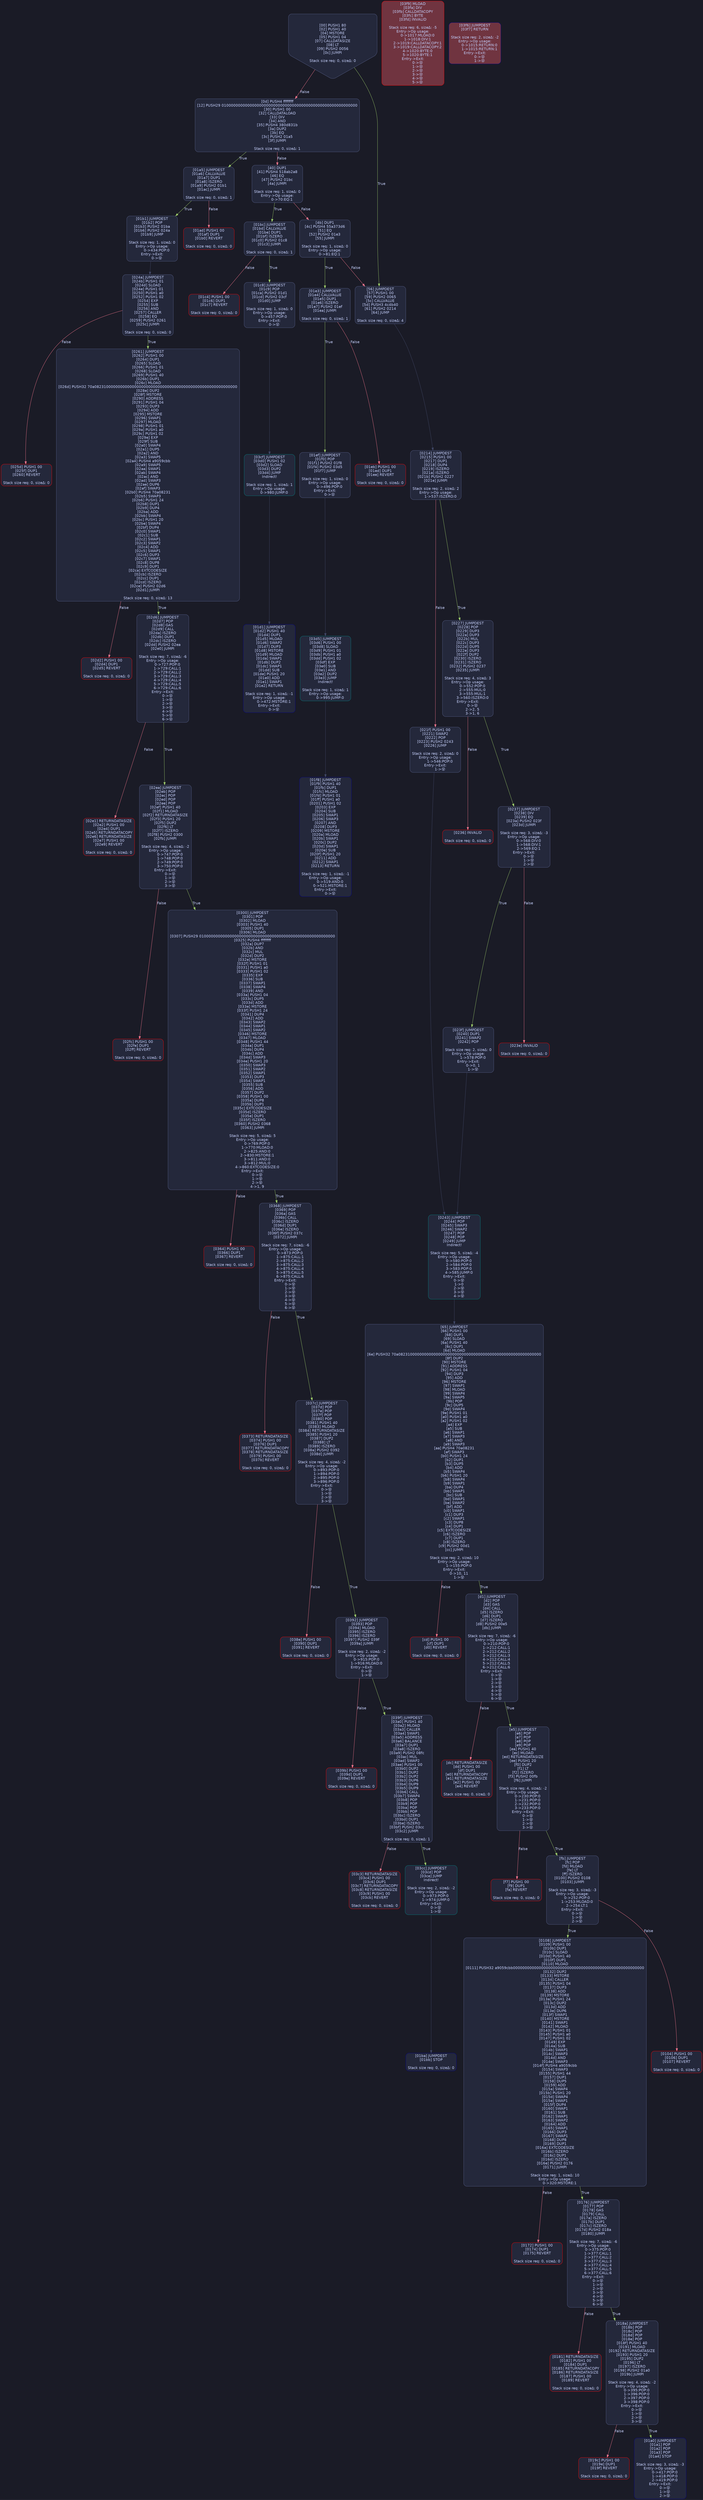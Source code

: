 digraph G {
    node [shape=box, style="filled, rounded", color="#565f89", fontcolor="#c0caf5", fontname="Helvetica", fillcolor="#24283b"];
    edge [color="#414868", fontcolor="#c0caf5", fontname="Helvetica"];
    bgcolor="#1a1b26";
    0 [ label = "[00] PUSH1 80
[02] PUSH1 40
[04] MSTORE
[05] PUSH1 04
[07] CALLDATASIZE
[08] LT
[09] PUSH2 0056
[0c] JUMPI

Stack size req: 0, sizeΔ: 0
" shape = invhouse]
    1 [ label = "[0d] PUSH4 ffffffff
[12] PUSH29 0100000000000000000000000000000000000000000000000000000000
[30] PUSH1 00
[32] CALLDATALOAD
[33] DIV
[34] AND
[35] PUSH4 380d831b
[3a] DUP2
[3b] EQ
[3c] PUSH2 01a5
[3f] JUMPI

Stack size req: 0, sizeΔ: 1
"]
    2 [ label = "[40] DUP1
[41] PUSH4 518ab2a8
[46] EQ
[47] PUSH2 01bc
[4a] JUMPI

Stack size req: 1, sizeΔ: 0
Entry->Op usage:
	0->70:EQ:1
"]
    3 [ label = "[4b] DUP1
[4c] PUSH4 55a373d6
[51] EQ
[52] PUSH2 01e3
[55] JUMPI

Stack size req: 1, sizeΔ: 0
Entry->Op usage:
	0->81:EQ:1
"]
    4 [ label = "[56] JUMPDEST
[57] PUSH1 00
[59] PUSH2 0065
[5c] CALLVALUE
[5d] PUSH3 4c4b40
[61] PUSH2 0214
[64] JUMP

Stack size req: 0, sizeΔ: 4
"]
    5 [ label = "[65] JUMPDEST
[66] PUSH1 00
[68] DUP1
[69] SLOAD
[6a] PUSH1 40
[6c] DUP1
[6d] MLOAD
[6e] PUSH32 70a0823100000000000000000000000000000000000000000000000000000000
[8f] DUP2
[90] MSTORE
[91] ADDRESS
[92] PUSH1 04
[94] DUP3
[95] ADD
[96] MSTORE
[97] SWAP1
[98] MLOAD
[99] SWAP4
[9a] SWAP5
[9b] POP
[9c] DUP5
[9d] SWAP4
[9e] PUSH1 01
[a0] PUSH1 a0
[a2] PUSH1 02
[a4] EXP
[a5] SUB
[a6] SWAP1
[a7] SWAP3
[a8] AND
[a9] SWAP3
[aa] PUSH4 70a08231
[af] SWAP3
[b0] PUSH1 24
[b2] DUP1
[b3] DUP5
[b4] ADD
[b5] SWAP4
[b6] PUSH1 20
[b8] SWAP4
[b9] SWAP1
[ba] DUP4
[bb] SWAP1
[bc] SUB
[bd] SWAP1
[be] SWAP2
[bf] ADD
[c0] SWAP1
[c1] DUP3
[c2] SWAP1
[c3] DUP8
[c4] DUP1
[c5] EXTCODESIZE
[c6] ISZERO
[c7] DUP1
[c8] ISZERO
[c9] PUSH2 00d1
[cc] JUMPI

Stack size req: 2, sizeΔ: 10
Entry->Op usage:
	1->155:POP:0
Entry->Exit:
	0->10, 11
	1->😵
"]
    6 [ label = "[cd] PUSH1 00
[cf] DUP1
[d0] REVERT

Stack size req: 0, sizeΔ: 0
" color = "red"]
    7 [ label = "[d1] JUMPDEST
[d2] POP
[d3] GAS
[d4] CALL
[d5] ISZERO
[d6] DUP1
[d7] ISZERO
[d8] PUSH2 00e5
[db] JUMPI

Stack size req: 7, sizeΔ: -6
Entry->Op usage:
	0->210:POP:0
	1->212:CALL:1
	2->212:CALL:2
	3->212:CALL:3
	4->212:CALL:4
	5->212:CALL:5
	6->212:CALL:6
Entry->Exit:
	0->😵
	1->😵
	2->😵
	3->😵
	4->😵
	5->😵
	6->😵
"]
    8 [ label = "[dc] RETURNDATASIZE
[dd] PUSH1 00
[df] DUP1
[e0] RETURNDATACOPY
[e1] RETURNDATASIZE
[e2] PUSH1 00
[e4] REVERT

Stack size req: 0, sizeΔ: 0
" color = "red"]
    9 [ label = "[e5] JUMPDEST
[e6] POP
[e7] POP
[e8] POP
[e9] POP
[ea] PUSH1 40
[ec] MLOAD
[ed] RETURNDATASIZE
[ee] PUSH1 20
[f0] DUP2
[f1] LT
[f2] ISZERO
[f3] PUSH2 00fb
[f6] JUMPI

Stack size req: 4, sizeΔ: -2
Entry->Op usage:
	0->230:POP:0
	1->231:POP:0
	2->232:POP:0
	3->233:POP:0
Entry->Exit:
	0->😵
	1->😵
	2->😵
	3->😵
"]
    10 [ label = "[f7] PUSH1 00
[f9] DUP1
[fa] REVERT

Stack size req: 0, sizeΔ: 0
" color = "red"]
    11 [ label = "[fb] JUMPDEST
[fc] POP
[fd] MLOAD
[fe] LT
[ff] ISZERO
[0100] PUSH2 0108
[0103] JUMPI

Stack size req: 3, sizeΔ: -3
Entry->Op usage:
	0->252:POP:0
	1->253:MLOAD:0
	2->254:LT:1
Entry->Exit:
	0->😵
	1->😵
	2->😵
"]
    12 [ label = "[0104] PUSH1 00
[0106] DUP1
[0107] REVERT

Stack size req: 0, sizeΔ: 0
" color = "red"]
    13 [ label = "[0108] JUMPDEST
[0109] PUSH1 00
[010b] DUP1
[010c] SLOAD
[010d] PUSH1 40
[010f] DUP1
[0110] MLOAD
[0111] PUSH32 a9059cbb00000000000000000000000000000000000000000000000000000000
[0132] DUP2
[0133] MSTORE
[0134] CALLER
[0135] PUSH1 04
[0137] DUP3
[0138] ADD
[0139] MSTORE
[013a] PUSH1 24
[013c] DUP2
[013d] ADD
[013e] DUP6
[013f] SWAP1
[0140] MSTORE
[0141] SWAP1
[0142] MLOAD
[0143] PUSH1 01
[0145] PUSH1 a0
[0147] PUSH1 02
[0149] EXP
[014a] SUB
[014b] SWAP1
[014c] SWAP3
[014d] AND
[014e] SWAP3
[014f] PUSH4 a9059cbb
[0154] SWAP3
[0155] PUSH1 44
[0157] DUP1
[0158] DUP5
[0159] ADD
[015a] SWAP4
[015b] PUSH1 20
[015d] SWAP4
[015e] SWAP1
[015f] DUP4
[0160] SWAP1
[0161] SUB
[0162] SWAP1
[0163] SWAP2
[0164] ADD
[0165] SWAP1
[0166] DUP3
[0167] SWAP1
[0168] DUP8
[0169] DUP1
[016a] EXTCODESIZE
[016b] ISZERO
[016c] DUP1
[016d] ISZERO
[016e] PUSH2 0176
[0171] JUMPI

Stack size req: 1, sizeΔ: 10
Entry->Op usage:
	0->320:MSTORE:1
"]
    14 [ label = "[0172] PUSH1 00
[0174] DUP1
[0175] REVERT

Stack size req: 0, sizeΔ: 0
" color = "red"]
    15 [ label = "[0176] JUMPDEST
[0177] POP
[0178] GAS
[0179] CALL
[017a] ISZERO
[017b] DUP1
[017c] ISZERO
[017d] PUSH2 018a
[0180] JUMPI

Stack size req: 7, sizeΔ: -6
Entry->Op usage:
	0->375:POP:0
	1->377:CALL:1
	2->377:CALL:2
	3->377:CALL:3
	4->377:CALL:4
	5->377:CALL:5
	6->377:CALL:6
Entry->Exit:
	0->😵
	1->😵
	2->😵
	3->😵
	4->😵
	5->😵
	6->😵
"]
    16 [ label = "[0181] RETURNDATASIZE
[0182] PUSH1 00
[0184] DUP1
[0185] RETURNDATACOPY
[0186] RETURNDATASIZE
[0187] PUSH1 00
[0189] REVERT

Stack size req: 0, sizeΔ: 0
" color = "red"]
    17 [ label = "[018a] JUMPDEST
[018b] POP
[018c] POP
[018d] POP
[018e] POP
[018f] PUSH1 40
[0191] MLOAD
[0192] RETURNDATASIZE
[0193] PUSH1 20
[0195] DUP2
[0196] LT
[0197] ISZERO
[0198] PUSH2 01a0
[019b] JUMPI

Stack size req: 4, sizeΔ: -2
Entry->Op usage:
	0->395:POP:0
	1->396:POP:0
	2->397:POP:0
	3->398:POP:0
Entry->Exit:
	0->😵
	1->😵
	2->😵
	3->😵
"]
    18 [ label = "[019c] PUSH1 00
[019e] DUP1
[019f] REVERT

Stack size req: 0, sizeΔ: 0
" color = "red"]
    19 [ label = "[01a0] JUMPDEST
[01a1] POP
[01a2] POP
[01a3] POP
[01a4] STOP

Stack size req: 3, sizeΔ: -3
Entry->Op usage:
	0->417:POP:0
	1->418:POP:0
	2->419:POP:0
Entry->Exit:
	0->😵
	1->😵
	2->😵
" color = "darkblue"]
    20 [ label = "[01a5] JUMPDEST
[01a6] CALLVALUE
[01a7] DUP1
[01a8] ISZERO
[01a9] PUSH2 01b1
[01ac] JUMPI

Stack size req: 0, sizeΔ: 1
"]
    21 [ label = "[01ad] PUSH1 00
[01af] DUP1
[01b0] REVERT

Stack size req: 0, sizeΔ: 0
" color = "red"]
    22 [ label = "[01b1] JUMPDEST
[01b2] POP
[01b3] PUSH2 01ba
[01b6] PUSH2 024a
[01b9] JUMP

Stack size req: 1, sizeΔ: 0
Entry->Op usage:
	0->434:POP:0
Entry->Exit:
	0->😵
"]
    23 [ label = "[01ba] JUMPDEST
[01bb] STOP

Stack size req: 0, sizeΔ: 0
" color = "darkblue"]
    24 [ label = "[01bc] JUMPDEST
[01bd] CALLVALUE
[01be] DUP1
[01bf] ISZERO
[01c0] PUSH2 01c8
[01c3] JUMPI

Stack size req: 0, sizeΔ: 1
"]
    25 [ label = "[01c4] PUSH1 00
[01c6] DUP1
[01c7] REVERT

Stack size req: 0, sizeΔ: 0
" color = "red"]
    26 [ label = "[01c8] JUMPDEST
[01c9] POP
[01ca] PUSH2 01d1
[01cd] PUSH2 03cf
[01d0] JUMP

Stack size req: 1, sizeΔ: 0
Entry->Op usage:
	0->457:POP:0
Entry->Exit:
	0->😵
"]
    27 [ label = "[01d1] JUMPDEST
[01d2] PUSH1 40
[01d4] DUP1
[01d5] MLOAD
[01d6] SWAP2
[01d7] DUP3
[01d8] MSTORE
[01d9] MLOAD
[01da] SWAP1
[01db] DUP2
[01dc] SWAP1
[01dd] SUB
[01de] PUSH1 20
[01e0] ADD
[01e1] SWAP1
[01e2] RETURN

Stack size req: 1, sizeΔ: -1
Entry->Op usage:
	0->472:MSTORE:1
Entry->Exit:
	0->😵
" color = "darkblue"]
    28 [ label = "[01e3] JUMPDEST
[01e4] CALLVALUE
[01e5] DUP1
[01e6] ISZERO
[01e7] PUSH2 01ef
[01ea] JUMPI

Stack size req: 0, sizeΔ: 1
"]
    29 [ label = "[01eb] PUSH1 00
[01ed] DUP1
[01ee] REVERT

Stack size req: 0, sizeΔ: 0
" color = "red"]
    30 [ label = "[01ef] JUMPDEST
[01f0] POP
[01f1] PUSH2 01f8
[01f4] PUSH2 03d5
[01f7] JUMP

Stack size req: 1, sizeΔ: 0
Entry->Op usage:
	0->496:POP:0
Entry->Exit:
	0->😵
"]
    31 [ label = "[01f8] JUMPDEST
[01f9] PUSH1 40
[01fb] DUP1
[01fc] MLOAD
[01fd] PUSH1 01
[01ff] PUSH1 a0
[0201] PUSH1 02
[0203] EXP
[0204] SUB
[0205] SWAP1
[0206] SWAP3
[0207] AND
[0208] DUP3
[0209] MSTORE
[020a] MLOAD
[020b] SWAP1
[020c] DUP2
[020d] SWAP1
[020e] SUB
[020f] PUSH1 20
[0211] ADD
[0212] SWAP1
[0213] RETURN

Stack size req: 1, sizeΔ: -1
Entry->Op usage:
	0->519:AND:0
	0->521:MSTORE:1
Entry->Exit:
	0->😵
" color = "darkblue"]
    32 [ label = "[0214] JUMPDEST
[0215] PUSH1 00
[0217] DUP1
[0218] DUP4
[0219] ISZERO
[021a] ISZERO
[021b] PUSH2 0227
[021e] JUMPI

Stack size req: 2, sizeΔ: 2
Entry->Op usage:
	1->537:ISZERO:0
"]
    33 [ label = "[021f] PUSH1 00
[0221] SWAP2
[0222] POP
[0223] PUSH2 0243
[0226] JUMP

Stack size req: 2, sizeΔ: 0
Entry->Op usage:
	1->546:POP:0
Entry->Exit:
	1->😵
"]
    34 [ label = "[0227] JUMPDEST
[0228] POP
[0229] DUP3
[022a] DUP3
[022b] MUL
[022c] DUP3
[022d] DUP5
[022e] DUP3
[022f] DUP2
[0230] ISZERO
[0231] ISZERO
[0232] PUSH2 0237
[0235] JUMPI

Stack size req: 4, sizeΔ: 3
Entry->Op usage:
	0->552:POP:0
	2->555:MUL:0
	3->555:MUL:1
	3->560:ISZERO:0
Entry->Exit:
	0->😵
	2->2, 5
	3->1, 6
"]
    35 [ label = "[0236] INVALID

Stack size req: 0, sizeΔ: 0
" color = "red"]
    36 [ label = "[0237] JUMPDEST
[0238] DIV
[0239] EQ
[023a] PUSH2 023f
[023d] JUMPI

Stack size req: 3, sizeΔ: -3
Entry->Op usage:
	0->568:DIV:0
	1->568:DIV:1
	2->569:EQ:1
Entry->Exit:
	0->😵
	1->😵
	2->😵
"]
    37 [ label = "[023e] INVALID

Stack size req: 0, sizeΔ: 0
" color = "red"]
    38 [ label = "[023f] JUMPDEST
[0240] DUP1
[0241] SWAP2
[0242] POP

Stack size req: 2, sizeΔ: 0
Entry->Op usage:
	1->578:POP:0
Entry->Exit:
	0->0, 1
	1->😵
"]
    39 [ label = "[0243] JUMPDEST
[0244] POP
[0245] SWAP3
[0246] SWAP2
[0247] POP
[0248] POP
[0249] JUMP
Indirect!

Stack size req: 5, sizeΔ: -4
Entry->Op usage:
	0->580:POP:0
	2->584:POP:0
	3->583:POP:0
	4->585:JUMP:0
Entry->Exit:
	0->😵
	1->0
	2->😵
	3->😵
	4->😵
" color = "teal"]
    40 [ label = "[024a] JUMPDEST
[024b] PUSH1 01
[024d] SLOAD
[024e] PUSH1 01
[0250] PUSH1 a0
[0252] PUSH1 02
[0254] EXP
[0255] SUB
[0256] AND
[0257] CALLER
[0258] EQ
[0259] PUSH2 0261
[025c] JUMPI

Stack size req: 0, sizeΔ: 0
"]
    41 [ label = "[025d] PUSH1 00
[025f] DUP1
[0260] REVERT

Stack size req: 0, sizeΔ: 0
" color = "red"]
    42 [ label = "[0261] JUMPDEST
[0262] PUSH1 00
[0264] DUP1
[0265] SLOAD
[0266] PUSH1 01
[0268] SLOAD
[0269] PUSH1 40
[026b] DUP1
[026c] MLOAD
[026d] PUSH32 70a0823100000000000000000000000000000000000000000000000000000000
[028e] DUP2
[028f] MSTORE
[0290] ADDRESS
[0291] PUSH1 04
[0293] DUP3
[0294] ADD
[0295] MSTORE
[0296] SWAP1
[0297] MLOAD
[0298] PUSH1 01
[029a] PUSH1 a0
[029c] PUSH1 02
[029e] EXP
[029f] SUB
[02a0] SWAP4
[02a1] DUP5
[02a2] AND
[02a3] SWAP5
[02a4] PUSH4 a9059cbb
[02a9] SWAP5
[02aa] SWAP1
[02ab] SWAP4
[02ac] AND
[02ad] SWAP3
[02ae] DUP6
[02af] SWAP3
[02b0] PUSH4 70a08231
[02b5] SWAP3
[02b6] PUSH1 24
[02b8] DUP1
[02b9] DUP4
[02ba] ADD
[02bb] SWAP4
[02bc] PUSH1 20
[02be] SWAP4
[02bf] DUP4
[02c0] SWAP1
[02c1] SUB
[02c2] SWAP1
[02c3] SWAP2
[02c4] ADD
[02c5] SWAP1
[02c6] DUP3
[02c7] SWAP1
[02c8] DUP8
[02c9] DUP1
[02ca] EXTCODESIZE
[02cb] ISZERO
[02cc] DUP1
[02cd] ISZERO
[02ce] PUSH2 02d6
[02d1] JUMPI

Stack size req: 0, sizeΔ: 13
"]
    43 [ label = "[02d2] PUSH1 00
[02d4] DUP1
[02d5] REVERT

Stack size req: 0, sizeΔ: 0
" color = "red"]
    44 [ label = "[02d6] JUMPDEST
[02d7] POP
[02d8] GAS
[02d9] CALL
[02da] ISZERO
[02db] DUP1
[02dc] ISZERO
[02dd] PUSH2 02ea
[02e0] JUMPI

Stack size req: 7, sizeΔ: -6
Entry->Op usage:
	0->727:POP:0
	1->729:CALL:1
	2->729:CALL:2
	3->729:CALL:3
	4->729:CALL:4
	5->729:CALL:5
	6->729:CALL:6
Entry->Exit:
	0->😵
	1->😵
	2->😵
	3->😵
	4->😵
	5->😵
	6->😵
"]
    45 [ label = "[02e1] RETURNDATASIZE
[02e2] PUSH1 00
[02e4] DUP1
[02e5] RETURNDATACOPY
[02e6] RETURNDATASIZE
[02e7] PUSH1 00
[02e9] REVERT

Stack size req: 0, sizeΔ: 0
" color = "red"]
    46 [ label = "[02ea] JUMPDEST
[02eb] POP
[02ec] POP
[02ed] POP
[02ee] POP
[02ef] PUSH1 40
[02f1] MLOAD
[02f2] RETURNDATASIZE
[02f3] PUSH1 20
[02f5] DUP2
[02f6] LT
[02f7] ISZERO
[02f8] PUSH2 0300
[02fb] JUMPI

Stack size req: 4, sizeΔ: -2
Entry->Op usage:
	0->747:POP:0
	1->748:POP:0
	2->749:POP:0
	3->750:POP:0
Entry->Exit:
	0->😵
	1->😵
	2->😵
	3->😵
"]
    47 [ label = "[02fc] PUSH1 00
[02fe] DUP1
[02ff] REVERT

Stack size req: 0, sizeΔ: 0
" color = "red"]
    48 [ label = "[0300] JUMPDEST
[0301] POP
[0302] MLOAD
[0303] PUSH1 40
[0305] DUP1
[0306] MLOAD
[0307] PUSH29 0100000000000000000000000000000000000000000000000000000000
[0325] PUSH4 ffffffff
[032a] DUP7
[032b] AND
[032c] MUL
[032d] DUP2
[032e] MSTORE
[032f] PUSH1 01
[0331] PUSH1 a0
[0333] PUSH1 02
[0335] EXP
[0336] SUB
[0337] SWAP1
[0338] SWAP4
[0339] AND
[033a] PUSH1 04
[033c] DUP5
[033d] ADD
[033e] MSTORE
[033f] PUSH1 24
[0341] DUP4
[0342] ADD
[0343] SWAP2
[0344] SWAP1
[0345] SWAP2
[0346] MSTORE
[0347] MLOAD
[0348] PUSH1 44
[034a] DUP1
[034b] DUP4
[034c] ADD
[034d] SWAP3
[034e] PUSH1 20
[0350] SWAP3
[0351] SWAP2
[0352] SWAP1
[0353] DUP3
[0354] SWAP1
[0355] SUB
[0356] ADD
[0357] DUP2
[0358] PUSH1 00
[035a] DUP8
[035b] DUP1
[035c] EXTCODESIZE
[035d] ISZERO
[035e] DUP1
[035f] ISZERO
[0360] PUSH2 0368
[0363] JUMPI

Stack size req: 5, sizeΔ: 5
Entry->Op usage:
	0->769:POP:0
	1->770:MLOAD:0
	2->825:AND:0
	2->830:MSTORE:1
	3->811:AND:0
	3->812:MUL:0
	4->860:EXTCODESIZE:0
Entry->Exit:
	0->😵
	1->😵
	2->😵
	4->1, 9
"]
    49 [ label = "[0364] PUSH1 00
[0366] DUP1
[0367] REVERT

Stack size req: 0, sizeΔ: 0
" color = "red"]
    50 [ label = "[0368] JUMPDEST
[0369] POP
[036a] GAS
[036b] CALL
[036c] ISZERO
[036d] DUP1
[036e] ISZERO
[036f] PUSH2 037c
[0372] JUMPI

Stack size req: 7, sizeΔ: -6
Entry->Op usage:
	0->873:POP:0
	1->875:CALL:1
	2->875:CALL:2
	3->875:CALL:3
	4->875:CALL:4
	5->875:CALL:5
	6->875:CALL:6
Entry->Exit:
	0->😵
	1->😵
	2->😵
	3->😵
	4->😵
	5->😵
	6->😵
"]
    51 [ label = "[0373] RETURNDATASIZE
[0374] PUSH1 00
[0376] DUP1
[0377] RETURNDATACOPY
[0378] RETURNDATASIZE
[0379] PUSH1 00
[037b] REVERT

Stack size req: 0, sizeΔ: 0
" color = "red"]
    52 [ label = "[037c] JUMPDEST
[037d] POP
[037e] POP
[037f] POP
[0380] POP
[0381] PUSH1 40
[0383] MLOAD
[0384] RETURNDATASIZE
[0385] PUSH1 20
[0387] DUP2
[0388] LT
[0389] ISZERO
[038a] PUSH2 0392
[038d] JUMPI

Stack size req: 4, sizeΔ: -2
Entry->Op usage:
	0->893:POP:0
	1->894:POP:0
	2->895:POP:0
	3->896:POP:0
Entry->Exit:
	0->😵
	1->😵
	2->😵
	3->😵
"]
    53 [ label = "[038e] PUSH1 00
[0390] DUP1
[0391] REVERT

Stack size req: 0, sizeΔ: 0
" color = "red"]
    54 [ label = "[0392] JUMPDEST
[0393] POP
[0394] MLOAD
[0395] ISZERO
[0396] ISZERO
[0397] PUSH2 039f
[039a] JUMPI

Stack size req: 2, sizeΔ: -2
Entry->Op usage:
	0->915:POP:0
	1->916:MLOAD:0
Entry->Exit:
	0->😵
	1->😵
"]
    55 [ label = "[039b] PUSH1 00
[039d] DUP1
[039e] REVERT

Stack size req: 0, sizeΔ: 0
" color = "red"]
    56 [ label = "[039f] JUMPDEST
[03a0] PUSH1 40
[03a2] MLOAD
[03a3] CALLER
[03a4] SWAP1
[03a5] ADDRESS
[03a6] BALANCE
[03a7] DUP1
[03a8] ISZERO
[03a9] PUSH2 08fc
[03ac] MUL
[03ad] SWAP2
[03ae] PUSH1 00
[03b0] DUP2
[03b1] DUP2
[03b2] DUP2
[03b3] DUP6
[03b4] DUP9
[03b5] DUP9
[03b6] CALL
[03b7] SWAP4
[03b8] POP
[03b9] POP
[03ba] POP
[03bb] POP
[03bc] ISZERO
[03bd] DUP1
[03be] ISZERO
[03bf] PUSH2 03cc
[03c2] JUMPI

Stack size req: 0, sizeΔ: 1
"]
    57 [ label = "[03c3] RETURNDATASIZE
[03c4] PUSH1 00
[03c6] DUP1
[03c7] RETURNDATACOPY
[03c8] RETURNDATASIZE
[03c9] PUSH1 00
[03cb] REVERT

Stack size req: 0, sizeΔ: 0
" color = "red"]
    58 [ label = "[03cc] JUMPDEST
[03cd] POP
[03ce] JUMP
Indirect!

Stack size req: 2, sizeΔ: -2
Entry->Op usage:
	0->973:POP:0
	1->974:JUMP:0
Entry->Exit:
	0->😵
	1->😵
" color = "teal"]
    59 [ label = "[03cf] JUMPDEST
[03d0] PUSH1 02
[03d2] SLOAD
[03d3] DUP2
[03d4] JUMP
Indirect!

Stack size req: 1, sizeΔ: 1
Entry->Op usage:
	0->980:JUMP:0
" color = "teal"]
    60 [ label = "[03d5] JUMPDEST
[03d6] PUSH1 00
[03d8] SLOAD
[03d9] PUSH1 01
[03db] PUSH1 a0
[03dd] PUSH1 02
[03df] EXP
[03e0] SUB
[03e1] AND
[03e2] DUP2
[03e3] JUMP
Indirect!

Stack size req: 1, sizeΔ: 1
Entry->Op usage:
	0->995:JUMP:0
" color = "teal"]
    61 [ label = "[03f9] MLOAD
[03fa] DIV
[03fb] CALLDATACOPY
[03fc] BYTE
[03fd] INVALID

Stack size req: 6, sizeΔ: -5
Entry->Op usage:
	0->1017:MLOAD:0
	1->1018:DIV:1
	2->1019:CALLDATACOPY:1
	3->1019:CALLDATACOPY:2
	4->1020:BYTE:0
	5->1020:BYTE:1
Entry->Exit:
	0->😵
	1->😵
	2->😵
	3->😵
	4->😵
	5->😵
" color = "red" fillcolor = "#703440"]
    62 [ label = "[03f6] JUMPDEST
[03f7] RETURN

Stack size req: 2, sizeΔ: -2
Entry->Op usage:
	0->1015:RETURN:0
	1->1015:RETURN:1
Entry->Exit:
	0->😵
	1->😵
" color = "darkblue" fillcolor = "#703440"]
    0 -> 1 [ label = "False" color = "#f7768e"]
    0 -> 4 [ label = "True" color = "#9ece6a"]
    1 -> 2 [ label = "False" color = "#f7768e"]
    1 -> 20 [ label = "True" color = "#9ece6a"]
    2 -> 3 [ label = "False" color = "#f7768e"]
    2 -> 24 [ label = "True" color = "#9ece6a"]
    3 -> 4 [ label = "False" color = "#f7768e"]
    3 -> 28 [ label = "True" color = "#9ece6a"]
    4 -> 32 [ ]
    5 -> 6 [ label = "False" color = "#f7768e"]
    5 -> 7 [ label = "True" color = "#9ece6a"]
    7 -> 8 [ label = "False" color = "#f7768e"]
    7 -> 9 [ label = "True" color = "#9ece6a"]
    9 -> 10 [ label = "False" color = "#f7768e"]
    9 -> 11 [ label = "True" color = "#9ece6a"]
    11 -> 12 [ label = "False" color = "#f7768e"]
    11 -> 13 [ label = "True" color = "#9ece6a"]
    13 -> 14 [ label = "False" color = "#f7768e"]
    13 -> 15 [ label = "True" color = "#9ece6a"]
    15 -> 16 [ label = "False" color = "#f7768e"]
    15 -> 17 [ label = "True" color = "#9ece6a"]
    17 -> 18 [ label = "False" color = "#f7768e"]
    17 -> 19 [ label = "True" color = "#9ece6a"]
    20 -> 21 [ label = "False" color = "#f7768e"]
    20 -> 22 [ label = "True" color = "#9ece6a"]
    22 -> 40 [ ]
    24 -> 25 [ label = "False" color = "#f7768e"]
    24 -> 26 [ label = "True" color = "#9ece6a"]
    26 -> 59 [ ]
    28 -> 29 [ label = "False" color = "#f7768e"]
    28 -> 30 [ label = "True" color = "#9ece6a"]
    30 -> 60 [ ]
    32 -> 33 [ label = "False" color = "#f7768e"]
    32 -> 34 [ label = "True" color = "#9ece6a"]
    33 -> 39 [ ]
    34 -> 35 [ label = "False" color = "#f7768e"]
    34 -> 36 [ label = "True" color = "#9ece6a"]
    36 -> 37 [ label = "False" color = "#f7768e"]
    36 -> 38 [ label = "True" color = "#9ece6a"]
    38 -> 39 [ ]
    40 -> 41 [ label = "False" color = "#f7768e"]
    40 -> 42 [ label = "True" color = "#9ece6a"]
    42 -> 43 [ label = "False" color = "#f7768e"]
    42 -> 44 [ label = "True" color = "#9ece6a"]
    44 -> 45 [ label = "False" color = "#f7768e"]
    44 -> 46 [ label = "True" color = "#9ece6a"]
    46 -> 47 [ label = "False" color = "#f7768e"]
    46 -> 48 [ label = "True" color = "#9ece6a"]
    48 -> 49 [ label = "False" color = "#f7768e"]
    48 -> 50 [ label = "True" color = "#9ece6a"]
    50 -> 51 [ label = "False" color = "#f7768e"]
    50 -> 52 [ label = "True" color = "#9ece6a"]
    52 -> 53 [ label = "False" color = "#f7768e"]
    52 -> 54 [ label = "True" color = "#9ece6a"]
    54 -> 55 [ label = "False" color = "#f7768e"]
    54 -> 56 [ label = "True" color = "#9ece6a"]
    56 -> 57 [ label = "False" color = "#f7768e"]
    56 -> 58 [ label = "True" color = "#9ece6a"]
    39 -> 5 [ ]
    58 -> 23 [ ]
    59 -> 27 [ ]
    60 -> 31 [ ]

}
